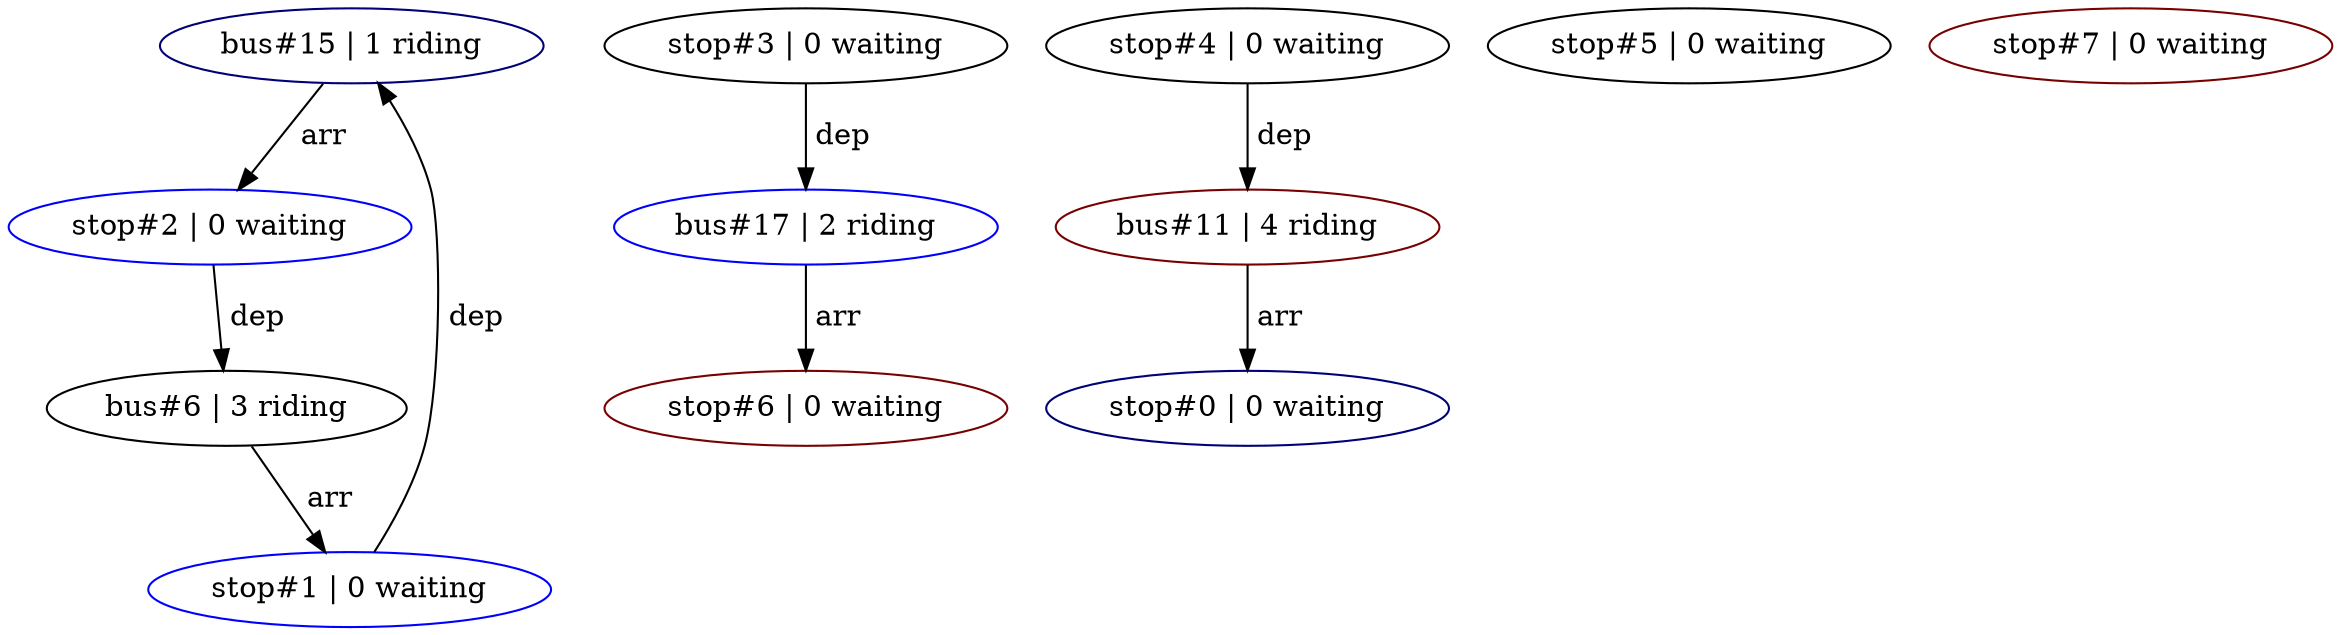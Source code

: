 digraph G
{
  bus15 [ label="bus#15 | 1 riding", color="#000077"];
  bus17 [ label="bus#17 | 2 riding", color="#0000FF"];
  bus6 [ label="bus#6 | 3 riding", color="#000000"];
  bus11 [ label="bus#11 | 4 riding", color="#770000"];

  stop0 [ label="stop#0 | 0 waiting", color="#000077"];
  stop1 [ label="stop#1 | 0 waiting", color="#0000FF"];
  stop2 [ label="stop#2 | 0 waiting", color="#0000FF"];
  stop3 [ label="stop#3 | 0 waiting", color="#000000"];
  stop4 [ label="stop#4 | 0 waiting", color="#000000"];
  stop5 [ label="stop#5 | 0 waiting", color="#000000"];
  stop6 [ label="stop#6 | 0 waiting", color="#770000"];
  stop7 [ label="stop#7 | 0 waiting", color="#770000"];

  stop3 -> bus17 [ label=" dep" ];
  bus17 -> stop6 [ label=" arr" ];
  stop2 -> bus6 [ label=" dep" ];
  bus6 -> stop1 [ label=" arr" ];
  stop4 -> bus11 [ label=" dep" ];
  bus11 -> stop0 [ label=" arr" ];
  stop1 -> bus15 [ label=" dep" ];
  bus15 -> stop2 [ label=" arr" ];
}
